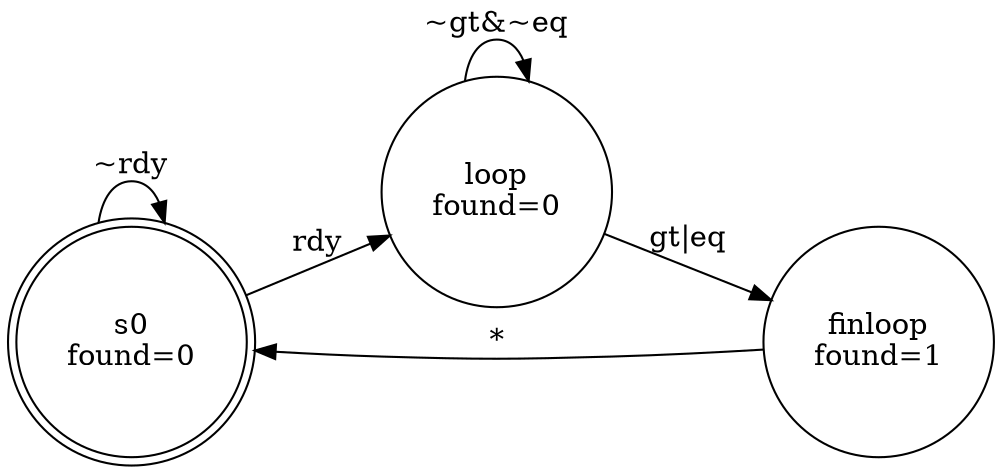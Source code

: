 # http://www.graphviz.org/content/cluster

digraph finite_state_machine_22 {
  
  rankdir=LR;
  size="8,5"
  

  inputs="eq,rdy,gt";
  outputs="found";
  states="s0,loop,finloop";
  
  node [shape=doublecircle] s0;
  
  node [shape=circle];
  
  s0 [label = "\N\nfound=0"];
  loop [label = "\N\nfound=0"];
  finloop [label = "\N\nfound=1"];
  
  
  s0->s0 [label="~rdy"]
  
  s0->loop [label="rdy"]
  
  loop->loop [label="~gt&~eq"]
  
  loop->finloop [label="gt|eq"]
  
  finloop->s0[label="*"]
  
  
  
  
  
  
    
}
